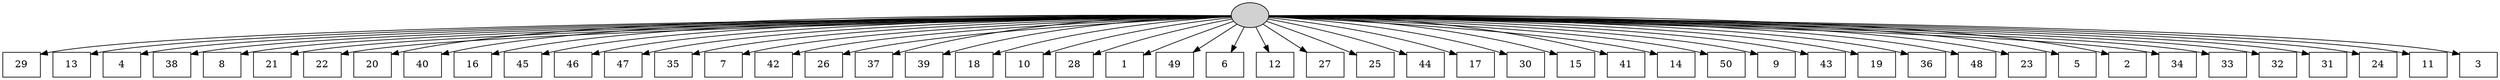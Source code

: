digraph G {
0[style=filled, fillcolor=grey82, label=""];
1[shape=box,style=filled, fillcolor=white,label="29\n"];
2[shape=box,style=filled, fillcolor=white,label="13\n"];
3[shape=box,style=filled, fillcolor=white,label="4\n"];
4[shape=box,style=filled, fillcolor=white,label="38\n"];
5[shape=box,style=filled, fillcolor=white,label="8\n"];
6[shape=box,style=filled, fillcolor=white,label="21\n"];
7[shape=box,style=filled, fillcolor=white,label="22\n"];
8[shape=box,style=filled, fillcolor=white,label="20\n"];
9[shape=box,style=filled, fillcolor=white,label="40\n"];
10[shape=box,style=filled, fillcolor=white,label="16\n"];
11[shape=box,style=filled, fillcolor=white,label="45\n"];
12[shape=box,style=filled, fillcolor=white,label="46\n"];
13[shape=box,style=filled, fillcolor=white,label="47\n"];
14[shape=box,style=filled, fillcolor=white,label="35\n"];
15[shape=box,style=filled, fillcolor=white,label="7\n"];
16[shape=box,style=filled, fillcolor=white,label="42\n"];
17[shape=box,style=filled, fillcolor=white,label="26\n"];
18[shape=box,style=filled, fillcolor=white,label="37\n"];
19[shape=box,style=filled, fillcolor=white,label="39\n"];
20[shape=box,style=filled, fillcolor=white,label="18\n"];
21[shape=box,style=filled, fillcolor=white,label="10\n"];
22[shape=box,style=filled, fillcolor=white,label="28\n"];
23[shape=box,style=filled, fillcolor=white,label="1\n"];
24[shape=box,style=filled, fillcolor=white,label="49\n"];
25[shape=box,style=filled, fillcolor=white,label="6\n"];
26[shape=box,style=filled, fillcolor=white,label="12\n"];
27[shape=box,style=filled, fillcolor=white,label="27\n"];
28[shape=box,style=filled, fillcolor=white,label="25\n"];
29[shape=box,style=filled, fillcolor=white,label="44\n"];
30[shape=box,style=filled, fillcolor=white,label="17\n"];
31[shape=box,style=filled, fillcolor=white,label="30\n"];
32[shape=box,style=filled, fillcolor=white,label="15\n"];
33[shape=box,style=filled, fillcolor=white,label="41\n"];
34[shape=box,style=filled, fillcolor=white,label="14\n"];
35[shape=box,style=filled, fillcolor=white,label="50\n"];
36[shape=box,style=filled, fillcolor=white,label="9\n"];
37[shape=box,style=filled, fillcolor=white,label="43\n"];
38[shape=box,style=filled, fillcolor=white,label="19\n"];
39[shape=box,style=filled, fillcolor=white,label="36\n"];
40[shape=box,style=filled, fillcolor=white,label="48\n"];
41[shape=box,style=filled, fillcolor=white,label="23\n"];
42[shape=box,style=filled, fillcolor=white,label="5\n"];
43[shape=box,style=filled, fillcolor=white,label="2\n"];
44[shape=box,style=filled, fillcolor=white,label="34\n"];
45[shape=box,style=filled, fillcolor=white,label="33\n"];
46[shape=box,style=filled, fillcolor=white,label="32\n"];
47[shape=box,style=filled, fillcolor=white,label="31\n"];
48[shape=box,style=filled, fillcolor=white,label="24\n"];
49[shape=box,style=filled, fillcolor=white,label="11\n"];
50[shape=box,style=filled, fillcolor=white,label="3\n"];
0->1 ;
0->2 ;
0->3 ;
0->4 ;
0->5 ;
0->6 ;
0->7 ;
0->8 ;
0->9 ;
0->10 ;
0->11 ;
0->12 ;
0->13 ;
0->14 ;
0->15 ;
0->16 ;
0->17 ;
0->18 ;
0->19 ;
0->20 ;
0->21 ;
0->22 ;
0->23 ;
0->24 ;
0->25 ;
0->26 ;
0->27 ;
0->28 ;
0->29 ;
0->30 ;
0->31 ;
0->32 ;
0->33 ;
0->34 ;
0->35 ;
0->36 ;
0->37 ;
0->38 ;
0->39 ;
0->40 ;
0->41 ;
0->42 ;
0->43 ;
0->44 ;
0->45 ;
0->46 ;
0->47 ;
0->48 ;
0->49 ;
0->50 ;
}
